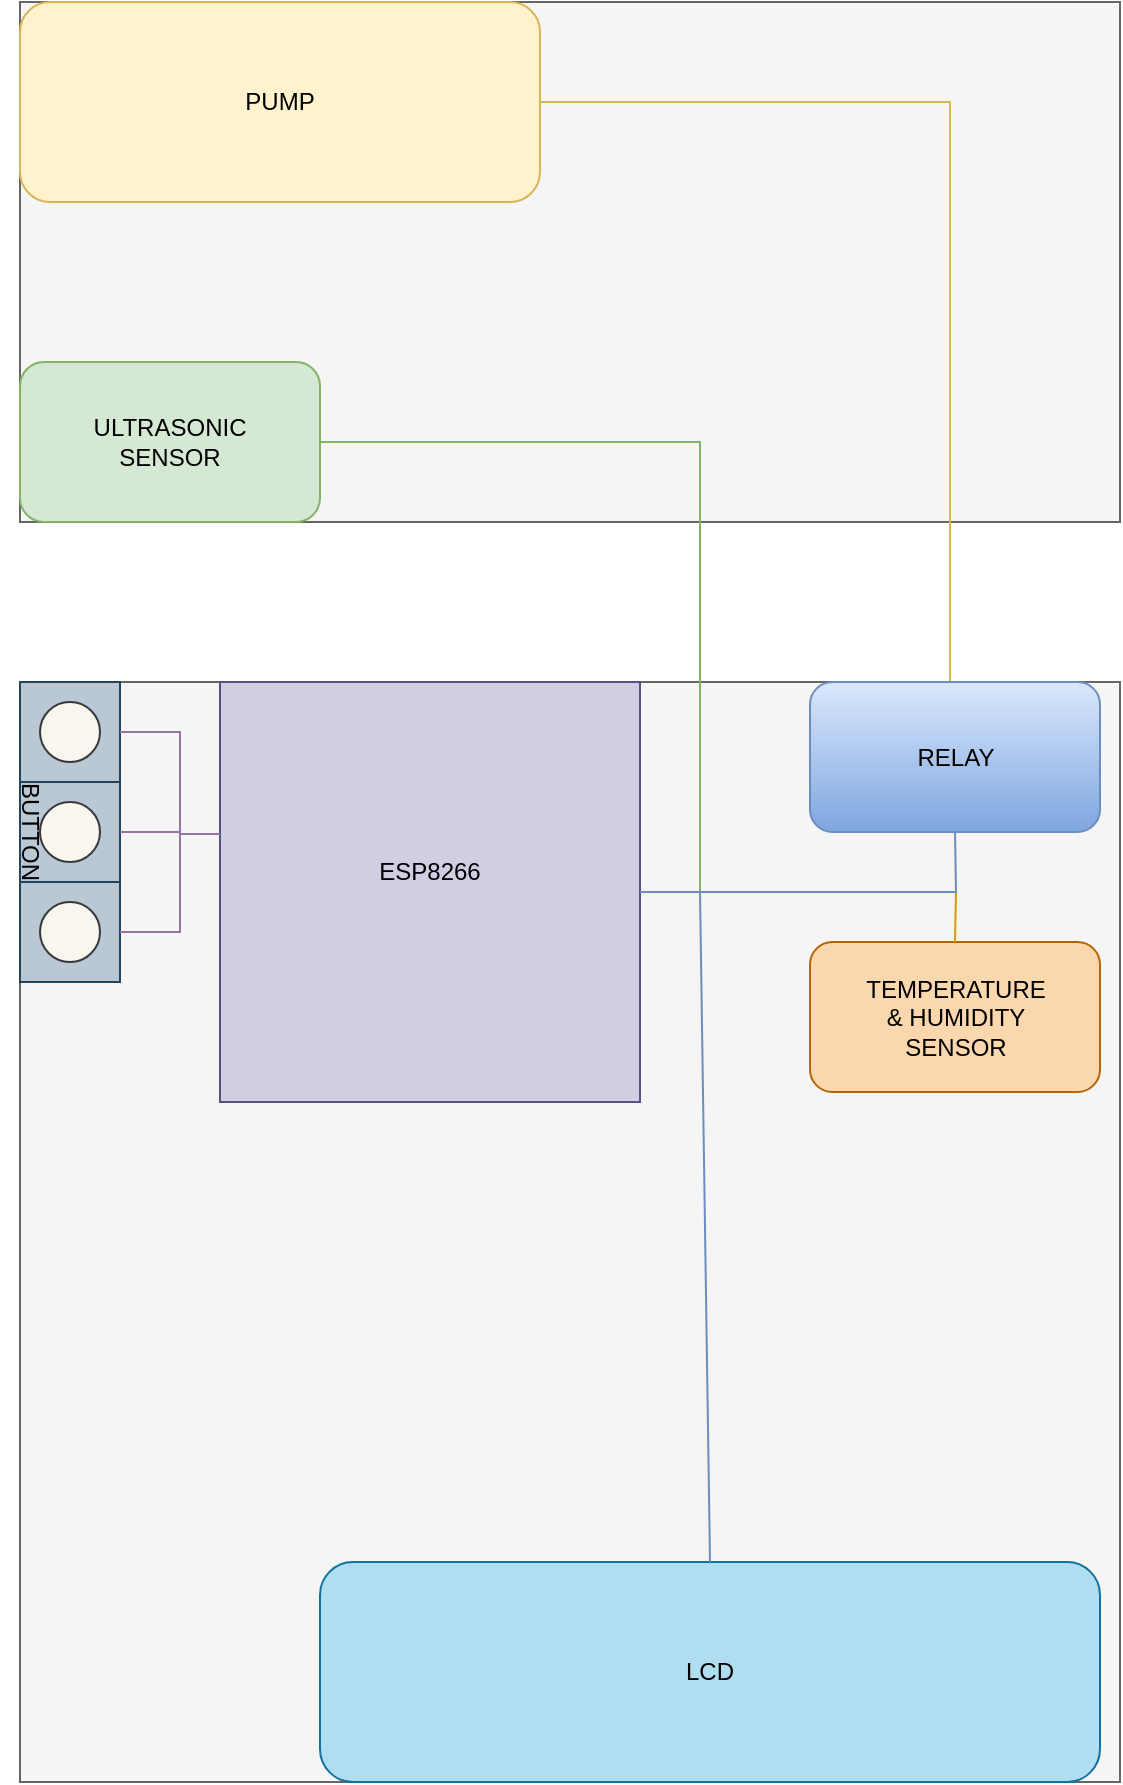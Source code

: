 <mxfile version="20.0.3" type="github">
  <diagram id="prtHgNgQTEPvFCAcTncT" name="Page-1">
    <mxGraphModel dx="2370" dy="1175" grid="1" gridSize="10" guides="1" tooltips="1" connect="1" arrows="1" fold="1" page="1" pageScale="1" pageWidth="827" pageHeight="1169" math="0" shadow="0">
      <root>
        <mxCell id="0" />
        <mxCell id="1" parent="0" />
        <mxCell id="ZSyUYh4XGvOvGg0P6ygg-1" value="" style="whiteSpace=wrap;html=1;aspect=fixed;fillColor=#f5f5f5;fontColor=#333333;strokeColor=#666666;" parent="1" vertex="1">
          <mxGeometry x="151" y="480" width="550" height="550" as="geometry" />
        </mxCell>
        <mxCell id="ZSyUYh4XGvOvGg0P6ygg-2" value="" style="rounded=1;whiteSpace=wrap;html=1;fillColor=#b1ddf0;strokeColor=#10739e;" parent="1" vertex="1">
          <mxGeometry x="301" y="920" width="390" height="110" as="geometry" />
        </mxCell>
        <mxCell id="ZSyUYh4XGvOvGg0P6ygg-3" value="" style="whiteSpace=wrap;html=1;aspect=fixed;fillColor=#bac8d3;strokeColor=#23445d;" parent="1" vertex="1">
          <mxGeometry x="151" y="580" width="50" height="50" as="geometry" />
        </mxCell>
        <mxCell id="ZSyUYh4XGvOvGg0P6ygg-4" value="" style="ellipse;whiteSpace=wrap;html=1;aspect=fixed;fillColor=#f9f7ed;strokeColor=#36393d;" parent="1" vertex="1">
          <mxGeometry x="161" y="590" width="30" height="30" as="geometry" />
        </mxCell>
        <mxCell id="ZSyUYh4XGvOvGg0P6ygg-5" value="" style="whiteSpace=wrap;html=1;aspect=fixed;fillColor=#bac8d3;strokeColor=#23445d;" parent="1" vertex="1">
          <mxGeometry x="151" y="530" width="50" height="50" as="geometry" />
        </mxCell>
        <mxCell id="ZSyUYh4XGvOvGg0P6ygg-6" value="" style="ellipse;whiteSpace=wrap;html=1;aspect=fixed;fillColor=#f9f7ed;strokeColor=#36393d;" parent="1" vertex="1">
          <mxGeometry x="161" y="540" width="30" height="30" as="geometry" />
        </mxCell>
        <mxCell id="ZSyUYh4XGvOvGg0P6ygg-7" value="" style="whiteSpace=wrap;html=1;aspect=fixed;fillColor=#bac8d3;strokeColor=#23445d;" parent="1" vertex="1">
          <mxGeometry x="151" y="480" width="50" height="50" as="geometry" />
        </mxCell>
        <mxCell id="ZSyUYh4XGvOvGg0P6ygg-8" value="" style="ellipse;whiteSpace=wrap;html=1;aspect=fixed;fillColor=#f9f7ed;strokeColor=#36393d;" parent="1" vertex="1">
          <mxGeometry x="161" y="490" width="30" height="30" as="geometry" />
        </mxCell>
        <mxCell id="ZSyUYh4XGvOvGg0P6ygg-9" value="" style="whiteSpace=wrap;html=1;aspect=fixed;fillColor=#d0cee2;strokeColor=#56517e;" parent="1" vertex="1">
          <mxGeometry x="251" y="480" width="210" height="210" as="geometry" />
        </mxCell>
        <mxCell id="ZSyUYh4XGvOvGg0P6ygg-10" value="BUTTON" style="text;html=1;strokeColor=none;fillColor=none;align=center;verticalAlign=middle;whiteSpace=wrap;rounded=0;rotation=90;" parent="1" vertex="1">
          <mxGeometry x="126" y="540" width="60" height="30" as="geometry" />
        </mxCell>
        <mxCell id="ZSyUYh4XGvOvGg0P6ygg-13" value="" style="endArrow=none;html=1;rounded=0;exitX=1;exitY=0.5;exitDx=0;exitDy=0;fillColor=#e1d5e7;strokeColor=#9673a6;" parent="1" source="ZSyUYh4XGvOvGg0P6ygg-5" edge="1">
          <mxGeometry width="50" height="50" relative="1" as="geometry">
            <mxPoint x="411" y="830" as="sourcePoint" />
            <mxPoint x="231" y="555" as="targetPoint" />
          </mxGeometry>
        </mxCell>
        <mxCell id="ZSyUYh4XGvOvGg0P6ygg-14" value="" style="endArrow=none;html=1;rounded=0;exitX=1;exitY=0.5;exitDx=0;exitDy=0;fillColor=#e1d5e7;strokeColor=#9673a6;" parent="1" source="ZSyUYh4XGvOvGg0P6ygg-3" edge="1">
          <mxGeometry width="50" height="50" relative="1" as="geometry">
            <mxPoint x="411" y="830" as="sourcePoint" />
            <mxPoint x="231" y="530" as="targetPoint" />
            <Array as="points">
              <mxPoint x="231" y="605" />
            </Array>
          </mxGeometry>
        </mxCell>
        <mxCell id="ZSyUYh4XGvOvGg0P6ygg-15" value="" style="rounded=1;whiteSpace=wrap;html=1;fillColor=#fad7ac;strokeColor=#b46504;" parent="1" vertex="1">
          <mxGeometry x="546" y="610" width="145" height="75" as="geometry" />
        </mxCell>
        <mxCell id="ZSyUYh4XGvOvGg0P6ygg-17" value="" style="endArrow=none;html=1;rounded=0;exitX=1;exitY=0.5;exitDx=0;exitDy=0;entryX=0;entryY=0.362;entryDx=0;entryDy=0;entryPerimeter=0;fillColor=#e1d5e7;strokeColor=#9673a6;" parent="1" source="ZSyUYh4XGvOvGg0P6ygg-7" target="ZSyUYh4XGvOvGg0P6ygg-9" edge="1">
          <mxGeometry width="50" height="50" relative="1" as="geometry">
            <mxPoint x="411" y="780" as="sourcePoint" />
            <mxPoint x="461" y="730" as="targetPoint" />
            <Array as="points">
              <mxPoint x="231" y="505" />
              <mxPoint x="231" y="556" />
            </Array>
          </mxGeometry>
        </mxCell>
        <mxCell id="ZSyUYh4XGvOvGg0P6ygg-20" value="" style="endArrow=none;html=1;rounded=0;exitX=0.5;exitY=0;exitDx=0;exitDy=0;entryX=1;entryY=0.5;entryDx=0;entryDy=0;fillColor=#dae8fc;strokeColor=#6c8ebf;" parent="1" source="ZSyUYh4XGvOvGg0P6ygg-2" target="ZSyUYh4XGvOvGg0P6ygg-9" edge="1">
          <mxGeometry width="50" height="50" relative="1" as="geometry">
            <mxPoint x="411" y="780" as="sourcePoint" />
            <mxPoint x="511" y="580" as="targetPoint" />
            <Array as="points">
              <mxPoint x="491" y="585" />
            </Array>
          </mxGeometry>
        </mxCell>
        <mxCell id="ZSyUYh4XGvOvGg0P6ygg-21" value="ESP8266" style="text;html=1;strokeColor=none;fillColor=none;align=center;verticalAlign=middle;whiteSpace=wrap;rounded=0;" parent="1" vertex="1">
          <mxGeometry x="326" y="560" width="60" height="30" as="geometry" />
        </mxCell>
        <mxCell id="ZSyUYh4XGvOvGg0P6ygg-23" value="TEMPERATURE &amp;amp; HUMIDITY SENSOR" style="text;html=1;strokeColor=none;fillColor=none;align=center;verticalAlign=middle;whiteSpace=wrap;rounded=0;" parent="1" vertex="1">
          <mxGeometry x="588.5" y="632.5" width="60" height="30" as="geometry" />
        </mxCell>
        <mxCell id="ZSyUYh4XGvOvGg0P6ygg-24" value="LCD" style="text;html=1;strokeColor=none;fillColor=none;align=center;verticalAlign=middle;whiteSpace=wrap;rounded=0;" parent="1" vertex="1">
          <mxGeometry x="466" y="960" width="60" height="30" as="geometry" />
        </mxCell>
        <mxCell id="ZSyUYh4XGvOvGg0P6ygg-25" value="" style="rounded=0;whiteSpace=wrap;html=1;fillColor=#f5f5f5;fontColor=#333333;strokeColor=#666666;" parent="1" vertex="1">
          <mxGeometry x="151" y="140" width="550" height="260" as="geometry" />
        </mxCell>
        <mxCell id="ZSyUYh4XGvOvGg0P6ygg-26" value="" style="rounded=1;whiteSpace=wrap;html=1;fillColor=#fff2cc;strokeColor=#d6b656;" parent="1" vertex="1">
          <mxGeometry x="151" y="140" width="260" height="100" as="geometry" />
        </mxCell>
        <mxCell id="ZSyUYh4XGvOvGg0P6ygg-27" value="PUMP" style="text;html=1;strokeColor=none;fillColor=none;align=center;verticalAlign=middle;whiteSpace=wrap;rounded=0;" parent="1" vertex="1">
          <mxGeometry x="251" y="175" width="60" height="30" as="geometry" />
        </mxCell>
        <mxCell id="ZSyUYh4XGvOvGg0P6ygg-28" value="" style="rounded=1;whiteSpace=wrap;html=1;fillColor=#d5e8d4;strokeColor=#82b366;" parent="1" vertex="1">
          <mxGeometry x="151" y="320" width="150" height="80" as="geometry" />
        </mxCell>
        <mxCell id="ZSyUYh4XGvOvGg0P6ygg-29" value="ULTRASONIC SENSOR" style="text;html=1;strokeColor=none;fillColor=none;align=center;verticalAlign=middle;whiteSpace=wrap;rounded=0;" parent="1" vertex="1">
          <mxGeometry x="196" y="345" width="60" height="30" as="geometry" />
        </mxCell>
        <mxCell id="ZSyUYh4XGvOvGg0P6ygg-30" value="" style="endArrow=none;html=1;rounded=0;exitX=1;exitY=0.5;exitDx=0;exitDy=0;entryX=0.5;entryY=1;entryDx=0;entryDy=0;fillColor=#fff2cc;gradientColor=#ffd966;strokeColor=#d6b656;" parent="1" source="ZSyUYh4XGvOvGg0P6ygg-26" edge="1">
          <mxGeometry width="50" height="50" relative="1" as="geometry">
            <mxPoint x="411" y="380" as="sourcePoint" />
            <mxPoint x="616" y="480" as="targetPoint" />
            <Array as="points">
              <mxPoint x="616" y="190" />
            </Array>
          </mxGeometry>
        </mxCell>
        <mxCell id="ZSyUYh4XGvOvGg0P6ygg-32" value="" style="endArrow=none;html=1;rounded=0;exitX=1;exitY=0.5;exitDx=0;exitDy=0;entryX=1;entryY=0.5;entryDx=0;entryDy=0;fillColor=#d5e8d4;gradientColor=#97d077;strokeColor=#82b366;" parent="1" source="ZSyUYh4XGvOvGg0P6ygg-28" target="ZSyUYh4XGvOvGg0P6ygg-9" edge="1">
          <mxGeometry width="50" height="50" relative="1" as="geometry">
            <mxPoint x="411" y="380" as="sourcePoint" />
            <mxPoint x="491" y="590" as="targetPoint" />
            <Array as="points">
              <mxPoint x="491" y="360" />
              <mxPoint x="491" y="585" />
            </Array>
          </mxGeometry>
        </mxCell>
        <mxCell id="meHxXMJEBjm3KYscXVO--2" value="" style="rounded=1;whiteSpace=wrap;html=1;fillColor=#dae8fc;strokeColor=#6c8ebf;gradientColor=#7ea6e0;" vertex="1" parent="1">
          <mxGeometry x="546" y="480" width="145" height="75" as="geometry" />
        </mxCell>
        <mxCell id="meHxXMJEBjm3KYscXVO--3" value="RELAY" style="text;html=1;strokeColor=none;fillColor=none;align=center;verticalAlign=middle;whiteSpace=wrap;rounded=0;" vertex="1" parent="1">
          <mxGeometry x="588.5" y="502.5" width="60" height="30" as="geometry" />
        </mxCell>
        <mxCell id="meHxXMJEBjm3KYscXVO--4" value="" style="endArrow=none;html=1;rounded=0;entryX=1;entryY=0.5;entryDx=0;entryDy=0;exitX=0.5;exitY=0;exitDx=0;exitDy=0;fillColor=#ffcd28;gradientColor=#ffa500;strokeColor=#d79b00;" edge="1" parent="1" source="ZSyUYh4XGvOvGg0P6ygg-15" target="ZSyUYh4XGvOvGg0P6ygg-9">
          <mxGeometry width="50" height="50" relative="1" as="geometry">
            <mxPoint x="431" y="680" as="sourcePoint" />
            <mxPoint x="481" y="630" as="targetPoint" />
            <Array as="points">
              <mxPoint x="619" y="585" />
            </Array>
          </mxGeometry>
        </mxCell>
        <mxCell id="meHxXMJEBjm3KYscXVO--5" value="" style="endArrow=none;html=1;rounded=0;entryX=1;entryY=0.5;entryDx=0;entryDy=0;exitX=0.5;exitY=1;exitDx=0;exitDy=0;fillColor=#dae8fc;gradientColor=#7ea6e0;strokeColor=#6c8ebf;" edge="1" parent="1" source="meHxXMJEBjm3KYscXVO--2" target="ZSyUYh4XGvOvGg0P6ygg-9">
          <mxGeometry width="50" height="50" relative="1" as="geometry">
            <mxPoint x="431" y="680" as="sourcePoint" />
            <mxPoint x="481" y="630" as="targetPoint" />
            <Array as="points">
              <mxPoint x="619" y="585" />
            </Array>
          </mxGeometry>
        </mxCell>
      </root>
    </mxGraphModel>
  </diagram>
</mxfile>
